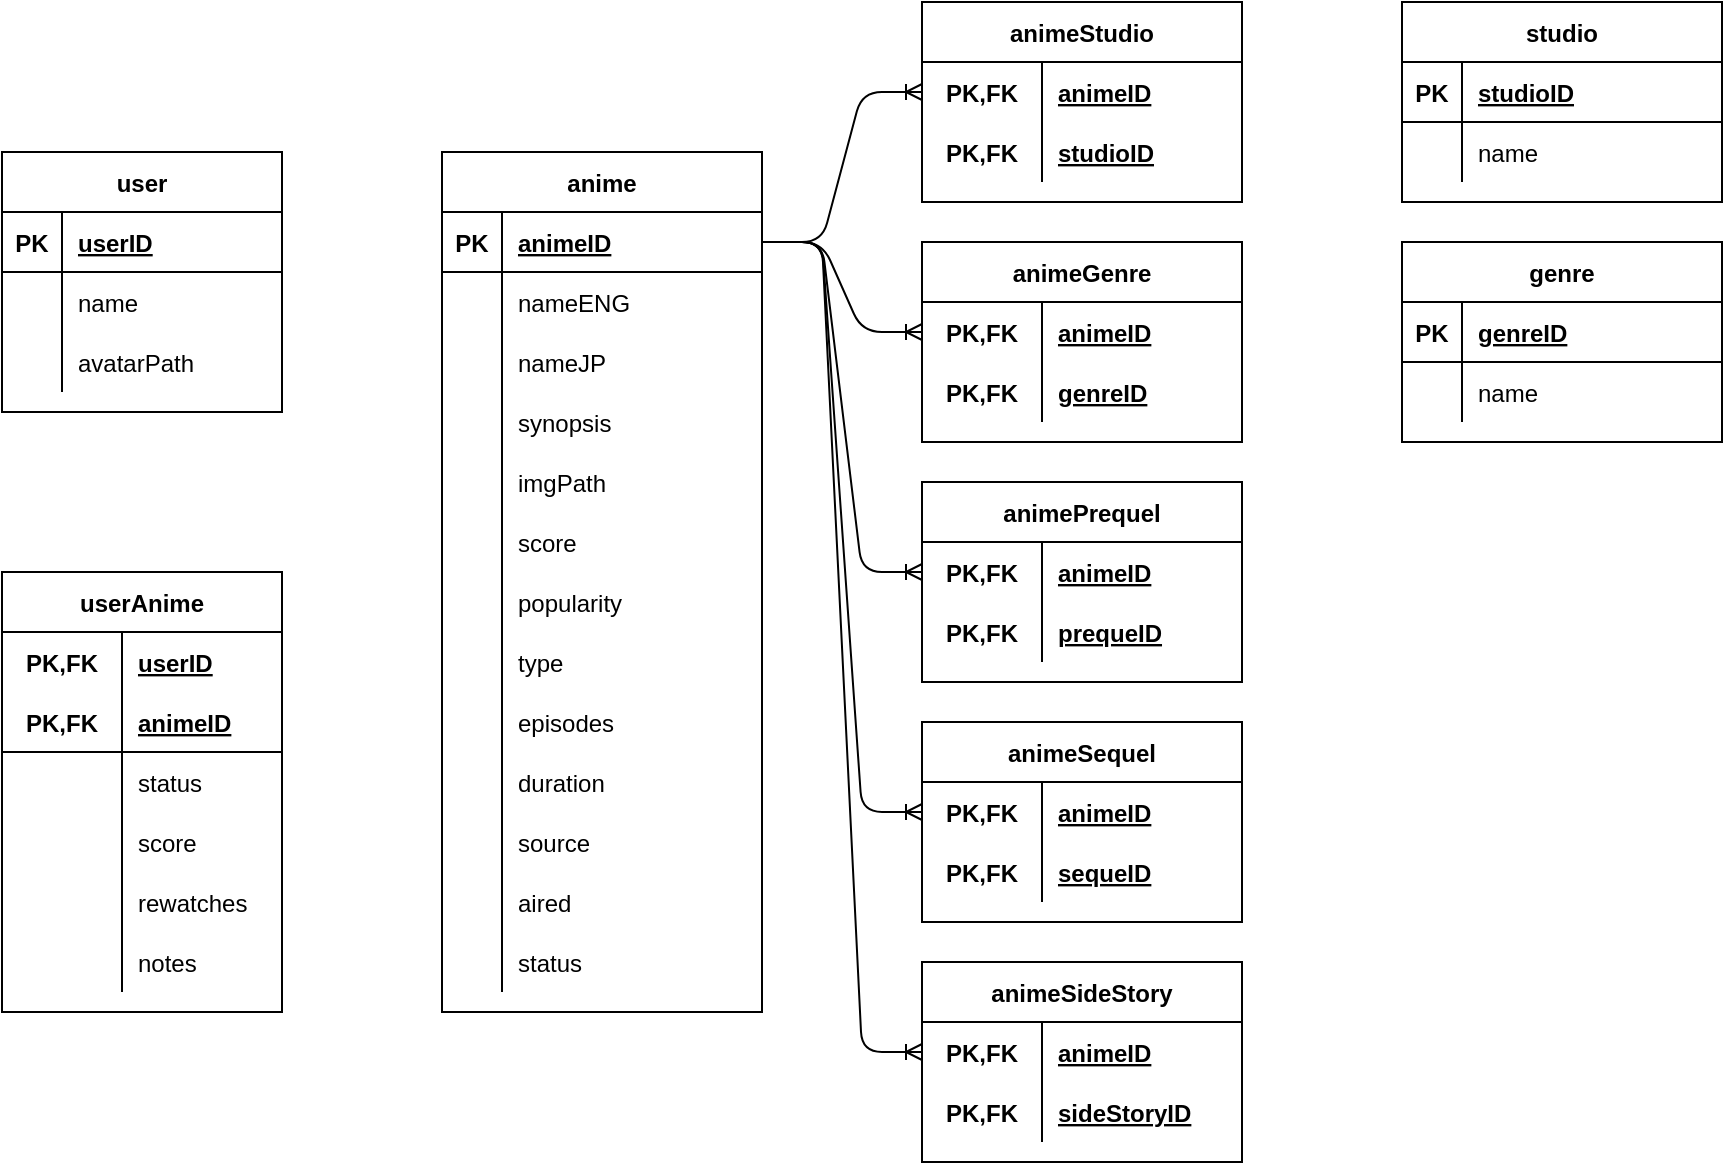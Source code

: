 <mxfile version="13.7.9" type="device"><diagram id="P4kGu4-46C-GnlMZWn4B" name="Page-1"><mxGraphModel dx="1940" dy="720" grid="1" gridSize="10" guides="1" tooltips="1" connect="1" arrows="1" fold="1" page="1" pageScale="1" pageWidth="827" pageHeight="1169" math="0" shadow="0"><root><mxCell id="0"/><mxCell id="1" parent="0"/><mxCell id="wpVcJIm8GYOf3B82v7sR-41" value="studio" style="shape=table;startSize=30;container=1;collapsible=1;childLayout=tableLayout;fixedRows=1;rowLines=0;fontStyle=1;align=center;resizeLast=1;" vertex="1" parent="1"><mxGeometry x="520" y="40" width="160" height="100" as="geometry"/></mxCell><mxCell id="wpVcJIm8GYOf3B82v7sR-42" value="" style="shape=partialRectangle;collapsible=0;dropTarget=0;pointerEvents=0;fillColor=none;top=0;left=0;bottom=1;right=0;points=[[0,0.5],[1,0.5]];portConstraint=eastwest;" vertex="1" parent="wpVcJIm8GYOf3B82v7sR-41"><mxGeometry y="30" width="160" height="30" as="geometry"/></mxCell><mxCell id="wpVcJIm8GYOf3B82v7sR-43" value="PK" style="shape=partialRectangle;connectable=0;fillColor=none;top=0;left=0;bottom=0;right=0;fontStyle=1;overflow=hidden;" vertex="1" parent="wpVcJIm8GYOf3B82v7sR-42"><mxGeometry width="30" height="30" as="geometry"/></mxCell><mxCell id="wpVcJIm8GYOf3B82v7sR-44" value="studioID" style="shape=partialRectangle;connectable=0;fillColor=none;top=0;left=0;bottom=0;right=0;align=left;spacingLeft=6;fontStyle=5;overflow=hidden;" vertex="1" parent="wpVcJIm8GYOf3B82v7sR-42"><mxGeometry x="30" width="130" height="30" as="geometry"/></mxCell><mxCell id="wpVcJIm8GYOf3B82v7sR-45" value="" style="shape=partialRectangle;collapsible=0;dropTarget=0;pointerEvents=0;fillColor=none;top=0;left=0;bottom=0;right=0;points=[[0,0.5],[1,0.5]];portConstraint=eastwest;" vertex="1" parent="wpVcJIm8GYOf3B82v7sR-41"><mxGeometry y="60" width="160" height="30" as="geometry"/></mxCell><mxCell id="wpVcJIm8GYOf3B82v7sR-46" value="" style="shape=partialRectangle;connectable=0;fillColor=none;top=0;left=0;bottom=0;right=0;editable=1;overflow=hidden;" vertex="1" parent="wpVcJIm8GYOf3B82v7sR-45"><mxGeometry width="30" height="30" as="geometry"/></mxCell><mxCell id="wpVcJIm8GYOf3B82v7sR-47" value="name" style="shape=partialRectangle;connectable=0;fillColor=none;top=0;left=0;bottom=0;right=0;align=left;spacingLeft=6;overflow=hidden;" vertex="1" parent="wpVcJIm8GYOf3B82v7sR-45"><mxGeometry x="30" width="130" height="30" as="geometry"/></mxCell><mxCell id="wpVcJIm8GYOf3B82v7sR-61" value="animeStudio" style="shape=table;startSize=30;container=1;collapsible=1;childLayout=tableLayout;fixedRows=1;rowLines=0;fontStyle=1;align=center;resizeLast=1;" vertex="1" parent="1"><mxGeometry x="280" y="40" width="160" height="100" as="geometry"/></mxCell><mxCell id="wpVcJIm8GYOf3B82v7sR-62" value="" style="shape=partialRectangle;collapsible=0;dropTarget=0;pointerEvents=0;fillColor=none;top=0;left=0;bottom=0;right=0;points=[[0,0.5],[1,0.5]];portConstraint=eastwest;" vertex="1" parent="wpVcJIm8GYOf3B82v7sR-61"><mxGeometry y="30" width="160" height="30" as="geometry"/></mxCell><mxCell id="wpVcJIm8GYOf3B82v7sR-63" value="PK,FK" style="shape=partialRectangle;connectable=0;fillColor=none;top=0;left=0;bottom=0;right=0;fontStyle=1;overflow=hidden;" vertex="1" parent="wpVcJIm8GYOf3B82v7sR-62"><mxGeometry width="60" height="30" as="geometry"/></mxCell><mxCell id="wpVcJIm8GYOf3B82v7sR-64" value="animeID" style="shape=partialRectangle;connectable=0;fillColor=none;top=0;left=0;bottom=0;right=0;align=left;spacingLeft=6;fontStyle=5;overflow=hidden;" vertex="1" parent="wpVcJIm8GYOf3B82v7sR-62"><mxGeometry x="60" width="100" height="30" as="geometry"/></mxCell><mxCell id="wpVcJIm8GYOf3B82v7sR-65" value="" style="shape=partialRectangle;collapsible=0;dropTarget=0;pointerEvents=0;fillColor=none;top=0;left=0;bottom=1;right=0;points=[[0,0.5],[1,0.5]];portConstraint=eastwest;strokeColor=none;" vertex="1" parent="wpVcJIm8GYOf3B82v7sR-61"><mxGeometry y="60" width="160" height="30" as="geometry"/></mxCell><mxCell id="wpVcJIm8GYOf3B82v7sR-66" value="PK,FK" style="shape=partialRectangle;connectable=0;fillColor=none;top=0;left=0;bottom=0;right=0;fontStyle=1;overflow=hidden;" vertex="1" parent="wpVcJIm8GYOf3B82v7sR-65"><mxGeometry width="60" height="30" as="geometry"/></mxCell><mxCell id="wpVcJIm8GYOf3B82v7sR-67" value="studioID" style="shape=partialRectangle;connectable=0;fillColor=none;top=0;left=0;bottom=0;right=0;align=left;spacingLeft=6;fontStyle=5;overflow=hidden;" vertex="1" parent="wpVcJIm8GYOf3B82v7sR-65"><mxGeometry x="60" width="100" height="30" as="geometry"/></mxCell><mxCell id="wpVcJIm8GYOf3B82v7sR-54" value="genre" style="shape=table;startSize=30;container=1;collapsible=1;childLayout=tableLayout;fixedRows=1;rowLines=0;fontStyle=1;align=center;resizeLast=1;" vertex="1" parent="1"><mxGeometry x="520" y="160" width="160" height="100" as="geometry"/></mxCell><mxCell id="wpVcJIm8GYOf3B82v7sR-55" value="" style="shape=partialRectangle;collapsible=0;dropTarget=0;pointerEvents=0;fillColor=none;top=0;left=0;bottom=1;right=0;points=[[0,0.5],[1,0.5]];portConstraint=eastwest;" vertex="1" parent="wpVcJIm8GYOf3B82v7sR-54"><mxGeometry y="30" width="160" height="30" as="geometry"/></mxCell><mxCell id="wpVcJIm8GYOf3B82v7sR-56" value="PK" style="shape=partialRectangle;connectable=0;fillColor=none;top=0;left=0;bottom=0;right=0;fontStyle=1;overflow=hidden;" vertex="1" parent="wpVcJIm8GYOf3B82v7sR-55"><mxGeometry width="30" height="30" as="geometry"/></mxCell><mxCell id="wpVcJIm8GYOf3B82v7sR-57" value="genreID" style="shape=partialRectangle;connectable=0;fillColor=none;top=0;left=0;bottom=0;right=0;align=left;spacingLeft=6;fontStyle=5;overflow=hidden;" vertex="1" parent="wpVcJIm8GYOf3B82v7sR-55"><mxGeometry x="30" width="130" height="30" as="geometry"/></mxCell><mxCell id="wpVcJIm8GYOf3B82v7sR-58" value="" style="shape=partialRectangle;collapsible=0;dropTarget=0;pointerEvents=0;fillColor=none;top=0;left=0;bottom=0;right=0;points=[[0,0.5],[1,0.5]];portConstraint=eastwest;" vertex="1" parent="wpVcJIm8GYOf3B82v7sR-54"><mxGeometry y="60" width="160" height="30" as="geometry"/></mxCell><mxCell id="wpVcJIm8GYOf3B82v7sR-59" value="" style="shape=partialRectangle;connectable=0;fillColor=none;top=0;left=0;bottom=0;right=0;editable=1;overflow=hidden;" vertex="1" parent="wpVcJIm8GYOf3B82v7sR-58"><mxGeometry width="30" height="30" as="geometry"/></mxCell><mxCell id="wpVcJIm8GYOf3B82v7sR-60" value="name" style="shape=partialRectangle;connectable=0;fillColor=none;top=0;left=0;bottom=0;right=0;align=left;spacingLeft=6;overflow=hidden;" vertex="1" parent="wpVcJIm8GYOf3B82v7sR-58"><mxGeometry x="30" width="130" height="30" as="geometry"/></mxCell><mxCell id="wpVcJIm8GYOf3B82v7sR-74" value="animeGenre" style="shape=table;startSize=30;container=1;collapsible=1;childLayout=tableLayout;fixedRows=1;rowLines=0;fontStyle=1;align=center;resizeLast=1;swimlaneFillColor=none;fillColor=none;" vertex="1" parent="1"><mxGeometry x="280" y="160" width="160" height="100" as="geometry"/></mxCell><mxCell id="wpVcJIm8GYOf3B82v7sR-75" value="" style="shape=partialRectangle;collapsible=0;dropTarget=0;pointerEvents=0;fillColor=none;top=0;left=0;bottom=0;right=0;points=[[0,0.5],[1,0.5]];portConstraint=eastwest;" vertex="1" parent="wpVcJIm8GYOf3B82v7sR-74"><mxGeometry y="30" width="160" height="30" as="geometry"/></mxCell><mxCell id="wpVcJIm8GYOf3B82v7sR-76" value="PK,FK" style="shape=partialRectangle;connectable=0;fillColor=none;top=0;left=0;bottom=0;right=0;fontStyle=1;overflow=hidden;" vertex="1" parent="wpVcJIm8GYOf3B82v7sR-75"><mxGeometry width="60" height="30" as="geometry"/></mxCell><mxCell id="wpVcJIm8GYOf3B82v7sR-77" value="animeID" style="shape=partialRectangle;connectable=0;fillColor=none;top=0;left=0;bottom=0;right=0;align=left;spacingLeft=6;fontStyle=5;overflow=hidden;" vertex="1" parent="wpVcJIm8GYOf3B82v7sR-75"><mxGeometry x="60" width="100" height="30" as="geometry"/></mxCell><mxCell id="wpVcJIm8GYOf3B82v7sR-78" value="" style="shape=partialRectangle;collapsible=0;dropTarget=0;pointerEvents=0;fillColor=none;top=0;left=0;bottom=1;right=0;points=[[0,0.5],[1,0.5]];portConstraint=eastwest;strokeColor=none;" vertex="1" parent="wpVcJIm8GYOf3B82v7sR-74"><mxGeometry y="60" width="160" height="30" as="geometry"/></mxCell><mxCell id="wpVcJIm8GYOf3B82v7sR-79" value="PK,FK" style="shape=partialRectangle;connectable=0;fillColor=none;top=0;left=0;bottom=0;right=0;fontStyle=1;overflow=hidden;" vertex="1" parent="wpVcJIm8GYOf3B82v7sR-78"><mxGeometry width="60" height="30" as="geometry"/></mxCell><mxCell id="wpVcJIm8GYOf3B82v7sR-80" value="genreID" style="shape=partialRectangle;connectable=0;top=0;left=0;bottom=0;right=0;align=left;spacingLeft=6;fontStyle=5;overflow=hidden;strokeWidth=1;fillColor=none;" vertex="1" parent="wpVcJIm8GYOf3B82v7sR-78"><mxGeometry x="60" width="100" height="30" as="geometry"/></mxCell><mxCell id="wpVcJIm8GYOf3B82v7sR-81" value="animePrequel" style="shape=table;startSize=30;container=1;collapsible=1;childLayout=tableLayout;fixedRows=1;rowLines=0;fontStyle=1;align=center;resizeLast=1;swimlaneFillColor=none;fillColor=none;" vertex="1" parent="1"><mxGeometry x="280" y="280" width="160" height="100" as="geometry"/></mxCell><mxCell id="wpVcJIm8GYOf3B82v7sR-82" value="" style="shape=partialRectangle;collapsible=0;dropTarget=0;pointerEvents=0;fillColor=none;top=0;left=0;bottom=0;right=0;points=[[0,0.5],[1,0.5]];portConstraint=eastwest;" vertex="1" parent="wpVcJIm8GYOf3B82v7sR-81"><mxGeometry y="30" width="160" height="30" as="geometry"/></mxCell><mxCell id="wpVcJIm8GYOf3B82v7sR-83" value="PK,FK" style="shape=partialRectangle;connectable=0;fillColor=none;top=0;left=0;bottom=0;right=0;fontStyle=1;overflow=hidden;" vertex="1" parent="wpVcJIm8GYOf3B82v7sR-82"><mxGeometry width="60" height="30" as="geometry"/></mxCell><mxCell id="wpVcJIm8GYOf3B82v7sR-84" value="animeID" style="shape=partialRectangle;connectable=0;fillColor=none;top=0;left=0;bottom=0;right=0;align=left;spacingLeft=6;fontStyle=5;overflow=hidden;" vertex="1" parent="wpVcJIm8GYOf3B82v7sR-82"><mxGeometry x="60" width="100" height="30" as="geometry"/></mxCell><mxCell id="wpVcJIm8GYOf3B82v7sR-85" value="" style="shape=partialRectangle;collapsible=0;dropTarget=0;pointerEvents=0;fillColor=none;top=0;left=0;bottom=1;right=0;points=[[0,0.5],[1,0.5]];portConstraint=eastwest;strokeColor=none;" vertex="1" parent="wpVcJIm8GYOf3B82v7sR-81"><mxGeometry y="60" width="160" height="30" as="geometry"/></mxCell><mxCell id="wpVcJIm8GYOf3B82v7sR-86" value="PK,FK" style="shape=partialRectangle;connectable=0;fillColor=none;top=0;left=0;bottom=0;right=0;fontStyle=1;overflow=hidden;" vertex="1" parent="wpVcJIm8GYOf3B82v7sR-85"><mxGeometry width="60" height="30" as="geometry"/></mxCell><mxCell id="wpVcJIm8GYOf3B82v7sR-87" value="prequeID" style="shape=partialRectangle;connectable=0;top=0;left=0;bottom=0;right=0;align=left;spacingLeft=6;fontStyle=5;overflow=hidden;strokeWidth=1;fillColor=none;" vertex="1" parent="wpVcJIm8GYOf3B82v7sR-85"><mxGeometry x="60" width="100" height="30" as="geometry"/></mxCell><mxCell id="wpVcJIm8GYOf3B82v7sR-88" value="animeSequel" style="shape=table;startSize=30;container=1;collapsible=1;childLayout=tableLayout;fixedRows=1;rowLines=0;fontStyle=1;align=center;resizeLast=1;swimlaneFillColor=none;fillColor=none;" vertex="1" parent="1"><mxGeometry x="280" y="400" width="160" height="100" as="geometry"/></mxCell><mxCell id="wpVcJIm8GYOf3B82v7sR-89" value="" style="shape=partialRectangle;collapsible=0;dropTarget=0;pointerEvents=0;fillColor=none;top=0;left=0;bottom=0;right=0;points=[[0,0.5],[1,0.5]];portConstraint=eastwest;" vertex="1" parent="wpVcJIm8GYOf3B82v7sR-88"><mxGeometry y="30" width="160" height="30" as="geometry"/></mxCell><mxCell id="wpVcJIm8GYOf3B82v7sR-90" value="PK,FK" style="shape=partialRectangle;connectable=0;fillColor=none;top=0;left=0;bottom=0;right=0;fontStyle=1;overflow=hidden;" vertex="1" parent="wpVcJIm8GYOf3B82v7sR-89"><mxGeometry width="60" height="30" as="geometry"/></mxCell><mxCell id="wpVcJIm8GYOf3B82v7sR-91" value="animeID" style="shape=partialRectangle;connectable=0;fillColor=none;top=0;left=0;bottom=0;right=0;align=left;spacingLeft=6;fontStyle=5;overflow=hidden;" vertex="1" parent="wpVcJIm8GYOf3B82v7sR-89"><mxGeometry x="60" width="100" height="30" as="geometry"/></mxCell><mxCell id="wpVcJIm8GYOf3B82v7sR-92" value="" style="shape=partialRectangle;collapsible=0;dropTarget=0;pointerEvents=0;fillColor=none;top=0;left=0;bottom=1;right=0;points=[[0,0.5],[1,0.5]];portConstraint=eastwest;strokeColor=none;" vertex="1" parent="wpVcJIm8GYOf3B82v7sR-88"><mxGeometry y="60" width="160" height="30" as="geometry"/></mxCell><mxCell id="wpVcJIm8GYOf3B82v7sR-93" value="PK,FK" style="shape=partialRectangle;connectable=0;fillColor=none;top=0;left=0;bottom=0;right=0;fontStyle=1;overflow=hidden;" vertex="1" parent="wpVcJIm8GYOf3B82v7sR-92"><mxGeometry width="60" height="30" as="geometry"/></mxCell><mxCell id="wpVcJIm8GYOf3B82v7sR-94" value="sequeID" style="shape=partialRectangle;connectable=0;top=0;left=0;bottom=0;right=0;align=left;spacingLeft=6;fontStyle=5;overflow=hidden;strokeWidth=1;fillColor=none;" vertex="1" parent="wpVcJIm8GYOf3B82v7sR-92"><mxGeometry x="60" width="100" height="30" as="geometry"/></mxCell><mxCell id="wpVcJIm8GYOf3B82v7sR-95" value="animeSideStory" style="shape=table;startSize=30;container=1;collapsible=1;childLayout=tableLayout;fixedRows=1;rowLines=0;fontStyle=1;align=center;resizeLast=1;swimlaneFillColor=none;fillColor=none;" vertex="1" parent="1"><mxGeometry x="280" y="520" width="160" height="100" as="geometry"/></mxCell><mxCell id="wpVcJIm8GYOf3B82v7sR-96" value="" style="shape=partialRectangle;collapsible=0;dropTarget=0;pointerEvents=0;fillColor=none;top=0;left=0;bottom=0;right=0;points=[[0,0.5],[1,0.5]];portConstraint=eastwest;" vertex="1" parent="wpVcJIm8GYOf3B82v7sR-95"><mxGeometry y="30" width="160" height="30" as="geometry"/></mxCell><mxCell id="wpVcJIm8GYOf3B82v7sR-97" value="PK,FK" style="shape=partialRectangle;connectable=0;fillColor=none;top=0;left=0;bottom=0;right=0;fontStyle=1;overflow=hidden;" vertex="1" parent="wpVcJIm8GYOf3B82v7sR-96"><mxGeometry width="60" height="30" as="geometry"/></mxCell><mxCell id="wpVcJIm8GYOf3B82v7sR-98" value="animeID" style="shape=partialRectangle;connectable=0;fillColor=none;top=0;left=0;bottom=0;right=0;align=left;spacingLeft=6;fontStyle=5;overflow=hidden;" vertex="1" parent="wpVcJIm8GYOf3B82v7sR-96"><mxGeometry x="60" width="100" height="30" as="geometry"/></mxCell><mxCell id="wpVcJIm8GYOf3B82v7sR-99" value="" style="shape=partialRectangle;collapsible=0;dropTarget=0;pointerEvents=0;fillColor=none;top=0;left=0;bottom=1;right=0;points=[[0,0.5],[1,0.5]];portConstraint=eastwest;strokeColor=none;" vertex="1" parent="wpVcJIm8GYOf3B82v7sR-95"><mxGeometry y="60" width="160" height="30" as="geometry"/></mxCell><mxCell id="wpVcJIm8GYOf3B82v7sR-100" value="PK,FK" style="shape=partialRectangle;connectable=0;fillColor=none;top=0;left=0;bottom=0;right=0;fontStyle=1;overflow=hidden;" vertex="1" parent="wpVcJIm8GYOf3B82v7sR-99"><mxGeometry width="60" height="30" as="geometry"/></mxCell><mxCell id="wpVcJIm8GYOf3B82v7sR-101" value="sideStoryID" style="shape=partialRectangle;connectable=0;top=0;left=0;bottom=0;right=0;align=left;spacingLeft=6;fontStyle=5;overflow=hidden;strokeWidth=1;fillColor=none;" vertex="1" parent="wpVcJIm8GYOf3B82v7sR-99"><mxGeometry x="60" width="100" height="30" as="geometry"/></mxCell><mxCell id="wpVcJIm8GYOf3B82v7sR-1" value="anime" style="shape=table;startSize=30;container=1;collapsible=1;childLayout=tableLayout;fixedRows=1;rowLines=0;fontStyle=1;align=center;resizeLast=1;" vertex="1" parent="1"><mxGeometry x="40" y="115" width="160" height="430" as="geometry"/></mxCell><mxCell id="wpVcJIm8GYOf3B82v7sR-2" value="" style="shape=partialRectangle;collapsible=0;dropTarget=0;pointerEvents=0;fillColor=none;top=0;left=0;bottom=1;right=0;points=[[0,0.5],[1,0.5]];portConstraint=eastwest;" vertex="1" parent="wpVcJIm8GYOf3B82v7sR-1"><mxGeometry y="30" width="160" height="30" as="geometry"/></mxCell><mxCell id="wpVcJIm8GYOf3B82v7sR-3" value="PK" style="shape=partialRectangle;connectable=0;fillColor=none;top=0;left=0;bottom=0;right=0;fontStyle=1;overflow=hidden;" vertex="1" parent="wpVcJIm8GYOf3B82v7sR-2"><mxGeometry width="30" height="30" as="geometry"/></mxCell><mxCell id="wpVcJIm8GYOf3B82v7sR-4" value="animeID" style="shape=partialRectangle;connectable=0;fillColor=none;top=0;left=0;bottom=0;right=0;align=left;spacingLeft=6;fontStyle=5;overflow=hidden;" vertex="1" parent="wpVcJIm8GYOf3B82v7sR-2"><mxGeometry x="30" width="130" height="30" as="geometry"/></mxCell><mxCell id="wpVcJIm8GYOf3B82v7sR-5" value="" style="shape=partialRectangle;collapsible=0;dropTarget=0;pointerEvents=0;fillColor=none;top=0;left=0;bottom=0;right=0;points=[[0,0.5],[1,0.5]];portConstraint=eastwest;" vertex="1" parent="wpVcJIm8GYOf3B82v7sR-1"><mxGeometry y="60" width="160" height="30" as="geometry"/></mxCell><mxCell id="wpVcJIm8GYOf3B82v7sR-6" value="" style="shape=partialRectangle;connectable=0;fillColor=none;top=0;left=0;bottom=0;right=0;editable=1;overflow=hidden;" vertex="1" parent="wpVcJIm8GYOf3B82v7sR-5"><mxGeometry width="30" height="30" as="geometry"/></mxCell><mxCell id="wpVcJIm8GYOf3B82v7sR-7" value="nameENG" style="shape=partialRectangle;connectable=0;fillColor=none;top=0;left=0;bottom=0;right=0;align=left;spacingLeft=6;overflow=hidden;" vertex="1" parent="wpVcJIm8GYOf3B82v7sR-5"><mxGeometry x="30" width="130" height="30" as="geometry"/></mxCell><mxCell id="wpVcJIm8GYOf3B82v7sR-8" value="" style="shape=partialRectangle;collapsible=0;dropTarget=0;pointerEvents=0;fillColor=none;top=0;left=0;bottom=0;right=0;points=[[0,0.5],[1,0.5]];portConstraint=eastwest;" vertex="1" parent="wpVcJIm8GYOf3B82v7sR-1"><mxGeometry y="90" width="160" height="30" as="geometry"/></mxCell><mxCell id="wpVcJIm8GYOf3B82v7sR-9" value="" style="shape=partialRectangle;connectable=0;fillColor=none;top=0;left=0;bottom=0;right=0;editable=1;overflow=hidden;" vertex="1" parent="wpVcJIm8GYOf3B82v7sR-8"><mxGeometry width="30" height="30" as="geometry"/></mxCell><mxCell id="wpVcJIm8GYOf3B82v7sR-10" value="nameJP" style="shape=partialRectangle;connectable=0;fillColor=none;top=0;left=0;bottom=0;right=0;align=left;spacingLeft=6;overflow=hidden;" vertex="1" parent="wpVcJIm8GYOf3B82v7sR-8"><mxGeometry x="30" width="130" height="30" as="geometry"/></mxCell><mxCell id="wpVcJIm8GYOf3B82v7sR-11" value="" style="shape=partialRectangle;collapsible=0;dropTarget=0;pointerEvents=0;fillColor=none;top=0;left=0;bottom=0;right=0;points=[[0,0.5],[1,0.5]];portConstraint=eastwest;" vertex="1" parent="wpVcJIm8GYOf3B82v7sR-1"><mxGeometry y="120" width="160" height="30" as="geometry"/></mxCell><mxCell id="wpVcJIm8GYOf3B82v7sR-12" value="" style="shape=partialRectangle;connectable=0;fillColor=none;top=0;left=0;bottom=0;right=0;editable=1;overflow=hidden;" vertex="1" parent="wpVcJIm8GYOf3B82v7sR-11"><mxGeometry width="30" height="30" as="geometry"/></mxCell><mxCell id="wpVcJIm8GYOf3B82v7sR-13" value="synopsis" style="shape=partialRectangle;connectable=0;fillColor=none;top=0;left=0;bottom=0;right=0;align=left;spacingLeft=6;overflow=hidden;" vertex="1" parent="wpVcJIm8GYOf3B82v7sR-11"><mxGeometry x="30" width="130" height="30" as="geometry"/></mxCell><mxCell id="wpVcJIm8GYOf3B82v7sR-14" style="shape=partialRectangle;collapsible=0;dropTarget=0;pointerEvents=0;fillColor=none;top=0;left=0;bottom=0;right=0;points=[[0,0.5],[1,0.5]];portConstraint=eastwest;" vertex="1" parent="wpVcJIm8GYOf3B82v7sR-1"><mxGeometry y="150" width="160" height="30" as="geometry"/></mxCell><mxCell id="wpVcJIm8GYOf3B82v7sR-15" style="shape=partialRectangle;connectable=0;fillColor=none;top=0;left=0;bottom=0;right=0;editable=1;overflow=hidden;" vertex="1" parent="wpVcJIm8GYOf3B82v7sR-14"><mxGeometry width="30" height="30" as="geometry"/></mxCell><mxCell id="wpVcJIm8GYOf3B82v7sR-16" value="imgPath" style="shape=partialRectangle;connectable=0;fillColor=none;top=0;left=0;bottom=0;right=0;align=left;spacingLeft=6;overflow=hidden;" vertex="1" parent="wpVcJIm8GYOf3B82v7sR-14"><mxGeometry x="30" width="130" height="30" as="geometry"/></mxCell><mxCell id="wpVcJIm8GYOf3B82v7sR-17" style="shape=partialRectangle;collapsible=0;dropTarget=0;pointerEvents=0;fillColor=none;top=0;left=0;bottom=0;right=0;points=[[0,0.5],[1,0.5]];portConstraint=eastwest;" vertex="1" parent="wpVcJIm8GYOf3B82v7sR-1"><mxGeometry y="180" width="160" height="30" as="geometry"/></mxCell><mxCell id="wpVcJIm8GYOf3B82v7sR-18" style="shape=partialRectangle;connectable=0;fillColor=none;top=0;left=0;bottom=0;right=0;editable=1;overflow=hidden;" vertex="1" parent="wpVcJIm8GYOf3B82v7sR-17"><mxGeometry width="30" height="30" as="geometry"/></mxCell><mxCell id="wpVcJIm8GYOf3B82v7sR-19" value="score" style="shape=partialRectangle;connectable=0;fillColor=none;top=0;left=0;bottom=0;right=0;align=left;spacingLeft=6;overflow=hidden;" vertex="1" parent="wpVcJIm8GYOf3B82v7sR-17"><mxGeometry x="30" width="130" height="30" as="geometry"/></mxCell><mxCell id="wpVcJIm8GYOf3B82v7sR-20" style="shape=partialRectangle;collapsible=0;dropTarget=0;pointerEvents=0;fillColor=none;top=0;left=0;bottom=0;right=0;points=[[0,0.5],[1,0.5]];portConstraint=eastwest;" vertex="1" parent="wpVcJIm8GYOf3B82v7sR-1"><mxGeometry y="210" width="160" height="30" as="geometry"/></mxCell><mxCell id="wpVcJIm8GYOf3B82v7sR-21" style="shape=partialRectangle;connectable=0;fillColor=none;top=0;left=0;bottom=0;right=0;editable=1;overflow=hidden;" vertex="1" parent="wpVcJIm8GYOf3B82v7sR-20"><mxGeometry width="30" height="30" as="geometry"/></mxCell><mxCell id="wpVcJIm8GYOf3B82v7sR-22" value="popularity" style="shape=partialRectangle;connectable=0;fillColor=none;top=0;left=0;bottom=0;right=0;align=left;spacingLeft=6;overflow=hidden;" vertex="1" parent="wpVcJIm8GYOf3B82v7sR-20"><mxGeometry x="30" width="130" height="30" as="geometry"/></mxCell><mxCell id="wpVcJIm8GYOf3B82v7sR-35" style="shape=partialRectangle;collapsible=0;dropTarget=0;pointerEvents=0;fillColor=none;top=0;left=0;bottom=0;right=0;points=[[0,0.5],[1,0.5]];portConstraint=eastwest;" vertex="1" parent="wpVcJIm8GYOf3B82v7sR-1"><mxGeometry y="240" width="160" height="30" as="geometry"/></mxCell><mxCell id="wpVcJIm8GYOf3B82v7sR-36" style="shape=partialRectangle;connectable=0;fillColor=none;top=0;left=0;bottom=0;right=0;editable=1;overflow=hidden;" vertex="1" parent="wpVcJIm8GYOf3B82v7sR-35"><mxGeometry width="30" height="30" as="geometry"/></mxCell><mxCell id="wpVcJIm8GYOf3B82v7sR-37" value="type" style="shape=partialRectangle;connectable=0;fillColor=none;top=0;left=0;bottom=0;right=0;align=left;spacingLeft=6;overflow=hidden;" vertex="1" parent="wpVcJIm8GYOf3B82v7sR-35"><mxGeometry x="30" width="130" height="30" as="geometry"/></mxCell><mxCell id="wpVcJIm8GYOf3B82v7sR-23" style="shape=partialRectangle;collapsible=0;dropTarget=0;pointerEvents=0;fillColor=none;top=0;left=0;bottom=0;right=0;points=[[0,0.5],[1,0.5]];portConstraint=eastwest;" vertex="1" parent="wpVcJIm8GYOf3B82v7sR-1"><mxGeometry y="270" width="160" height="30" as="geometry"/></mxCell><mxCell id="wpVcJIm8GYOf3B82v7sR-24" style="shape=partialRectangle;connectable=0;fillColor=none;top=0;left=0;bottom=0;right=0;editable=1;overflow=hidden;" vertex="1" parent="wpVcJIm8GYOf3B82v7sR-23"><mxGeometry width="30" height="30" as="geometry"/></mxCell><mxCell id="wpVcJIm8GYOf3B82v7sR-25" value="episodes" style="shape=partialRectangle;connectable=0;fillColor=none;top=0;left=0;bottom=0;right=0;align=left;spacingLeft=6;overflow=hidden;" vertex="1" parent="wpVcJIm8GYOf3B82v7sR-23"><mxGeometry x="30" width="130" height="30" as="geometry"/></mxCell><mxCell id="wpVcJIm8GYOf3B82v7sR-26" style="shape=partialRectangle;collapsible=0;dropTarget=0;pointerEvents=0;fillColor=none;top=0;left=0;bottom=0;right=0;points=[[0,0.5],[1,0.5]];portConstraint=eastwest;" vertex="1" parent="wpVcJIm8GYOf3B82v7sR-1"><mxGeometry y="300" width="160" height="30" as="geometry"/></mxCell><mxCell id="wpVcJIm8GYOf3B82v7sR-27" style="shape=partialRectangle;connectable=0;fillColor=none;top=0;left=0;bottom=0;right=0;editable=1;overflow=hidden;" vertex="1" parent="wpVcJIm8GYOf3B82v7sR-26"><mxGeometry width="30" height="30" as="geometry"/></mxCell><mxCell id="wpVcJIm8GYOf3B82v7sR-28" value="duration" style="shape=partialRectangle;connectable=0;fillColor=none;top=0;left=0;bottom=0;right=0;align=left;spacingLeft=6;overflow=hidden;" vertex="1" parent="wpVcJIm8GYOf3B82v7sR-26"><mxGeometry x="30" width="130" height="30" as="geometry"/></mxCell><mxCell id="wpVcJIm8GYOf3B82v7sR-29" style="shape=partialRectangle;collapsible=0;dropTarget=0;pointerEvents=0;fillColor=none;top=0;left=0;bottom=0;right=0;points=[[0,0.5],[1,0.5]];portConstraint=eastwest;" vertex="1" parent="wpVcJIm8GYOf3B82v7sR-1"><mxGeometry y="330" width="160" height="30" as="geometry"/></mxCell><mxCell id="wpVcJIm8GYOf3B82v7sR-30" style="shape=partialRectangle;connectable=0;fillColor=none;top=0;left=0;bottom=0;right=0;editable=1;overflow=hidden;" vertex="1" parent="wpVcJIm8GYOf3B82v7sR-29"><mxGeometry width="30" height="30" as="geometry"/></mxCell><mxCell id="wpVcJIm8GYOf3B82v7sR-31" value="source" style="shape=partialRectangle;connectable=0;fillColor=none;top=0;left=0;bottom=0;right=0;align=left;spacingLeft=6;overflow=hidden;" vertex="1" parent="wpVcJIm8GYOf3B82v7sR-29"><mxGeometry x="30" width="130" height="30" as="geometry"/></mxCell><mxCell id="wpVcJIm8GYOf3B82v7sR-32" style="shape=partialRectangle;collapsible=0;dropTarget=0;pointerEvents=0;fillColor=none;top=0;left=0;bottom=0;right=0;points=[[0,0.5],[1,0.5]];portConstraint=eastwest;" vertex="1" parent="wpVcJIm8GYOf3B82v7sR-1"><mxGeometry y="360" width="160" height="30" as="geometry"/></mxCell><mxCell id="wpVcJIm8GYOf3B82v7sR-33" style="shape=partialRectangle;connectable=0;fillColor=none;top=0;left=0;bottom=0;right=0;editable=1;overflow=hidden;" vertex="1" parent="wpVcJIm8GYOf3B82v7sR-32"><mxGeometry width="30" height="30" as="geometry"/></mxCell><mxCell id="wpVcJIm8GYOf3B82v7sR-34" value="aired" style="shape=partialRectangle;connectable=0;fillColor=none;top=0;left=0;bottom=0;right=0;align=left;spacingLeft=6;overflow=hidden;" vertex="1" parent="wpVcJIm8GYOf3B82v7sR-32"><mxGeometry x="30" width="130" height="30" as="geometry"/></mxCell><mxCell id="wpVcJIm8GYOf3B82v7sR-38" style="shape=partialRectangle;collapsible=0;dropTarget=0;pointerEvents=0;fillColor=none;top=0;left=0;bottom=0;right=0;points=[[0,0.5],[1,0.5]];portConstraint=eastwest;" vertex="1" parent="wpVcJIm8GYOf3B82v7sR-1"><mxGeometry y="390" width="160" height="30" as="geometry"/></mxCell><mxCell id="wpVcJIm8GYOf3B82v7sR-39" style="shape=partialRectangle;connectable=0;fillColor=none;top=0;left=0;bottom=0;right=0;editable=1;overflow=hidden;" vertex="1" parent="wpVcJIm8GYOf3B82v7sR-38"><mxGeometry width="30" height="30" as="geometry"/></mxCell><mxCell id="wpVcJIm8GYOf3B82v7sR-40" value="status" style="shape=partialRectangle;connectable=0;fillColor=none;top=0;left=0;bottom=0;right=0;align=left;spacingLeft=6;overflow=hidden;" vertex="1" parent="wpVcJIm8GYOf3B82v7sR-38"><mxGeometry x="30" width="130" height="30" as="geometry"/></mxCell><mxCell id="wpVcJIm8GYOf3B82v7sR-102" value="user" style="shape=table;startSize=30;container=1;collapsible=1;childLayout=tableLayout;fixedRows=1;rowLines=0;fontStyle=1;align=center;resizeLast=1;" vertex="1" parent="1"><mxGeometry x="-180" y="115" width="140" height="130" as="geometry"/></mxCell><mxCell id="wpVcJIm8GYOf3B82v7sR-103" value="" style="shape=partialRectangle;collapsible=0;dropTarget=0;pointerEvents=0;fillColor=none;top=0;left=0;bottom=1;right=0;points=[[0,0.5],[1,0.5]];portConstraint=eastwest;" vertex="1" parent="wpVcJIm8GYOf3B82v7sR-102"><mxGeometry y="30" width="140" height="30" as="geometry"/></mxCell><mxCell id="wpVcJIm8GYOf3B82v7sR-104" value="PK" style="shape=partialRectangle;connectable=0;fillColor=none;top=0;left=0;bottom=0;right=0;fontStyle=1;overflow=hidden;" vertex="1" parent="wpVcJIm8GYOf3B82v7sR-103"><mxGeometry width="30" height="30" as="geometry"/></mxCell><mxCell id="wpVcJIm8GYOf3B82v7sR-105" value="userID" style="shape=partialRectangle;connectable=0;fillColor=none;top=0;left=0;bottom=0;right=0;align=left;spacingLeft=6;fontStyle=5;overflow=hidden;" vertex="1" parent="wpVcJIm8GYOf3B82v7sR-103"><mxGeometry x="30" width="110" height="30" as="geometry"/></mxCell><mxCell id="wpVcJIm8GYOf3B82v7sR-106" value="" style="shape=partialRectangle;collapsible=0;dropTarget=0;pointerEvents=0;fillColor=none;top=0;left=0;bottom=0;right=0;points=[[0,0.5],[1,0.5]];portConstraint=eastwest;" vertex="1" parent="wpVcJIm8GYOf3B82v7sR-102"><mxGeometry y="60" width="140" height="30" as="geometry"/></mxCell><mxCell id="wpVcJIm8GYOf3B82v7sR-107" value="" style="shape=partialRectangle;connectable=0;fillColor=none;top=0;left=0;bottom=0;right=0;editable=1;overflow=hidden;" vertex="1" parent="wpVcJIm8GYOf3B82v7sR-106"><mxGeometry width="30" height="30" as="geometry"/></mxCell><mxCell id="wpVcJIm8GYOf3B82v7sR-108" value="name" style="shape=partialRectangle;connectable=0;fillColor=none;top=0;left=0;bottom=0;right=0;align=left;spacingLeft=6;overflow=hidden;" vertex="1" parent="wpVcJIm8GYOf3B82v7sR-106"><mxGeometry x="30" width="110" height="30" as="geometry"/></mxCell><mxCell id="wpVcJIm8GYOf3B82v7sR-109" value="" style="shape=partialRectangle;collapsible=0;dropTarget=0;pointerEvents=0;fillColor=none;top=0;left=0;bottom=0;right=0;points=[[0,0.5],[1,0.5]];portConstraint=eastwest;" vertex="1" parent="wpVcJIm8GYOf3B82v7sR-102"><mxGeometry y="90" width="140" height="30" as="geometry"/></mxCell><mxCell id="wpVcJIm8GYOf3B82v7sR-110" value="" style="shape=partialRectangle;connectable=0;fillColor=none;top=0;left=0;bottom=0;right=0;editable=1;overflow=hidden;" vertex="1" parent="wpVcJIm8GYOf3B82v7sR-109"><mxGeometry width="30" height="30" as="geometry"/></mxCell><mxCell id="wpVcJIm8GYOf3B82v7sR-111" value="avatarPath" style="shape=partialRectangle;connectable=0;fillColor=none;top=0;left=0;bottom=0;right=0;align=left;spacingLeft=6;overflow=hidden;" vertex="1" parent="wpVcJIm8GYOf3B82v7sR-109"><mxGeometry x="30" width="110" height="30" as="geometry"/></mxCell><mxCell id="wpVcJIm8GYOf3B82v7sR-115" value="userAnime" style="shape=table;startSize=30;container=1;collapsible=1;childLayout=tableLayout;fixedRows=1;rowLines=0;fontStyle=1;align=center;resizeLast=1;" vertex="1" parent="1"><mxGeometry x="-180" y="325" width="140" height="220" as="geometry"/></mxCell><mxCell id="wpVcJIm8GYOf3B82v7sR-116" value="" style="shape=partialRectangle;collapsible=0;dropTarget=0;pointerEvents=0;fillColor=none;top=0;left=0;bottom=0;right=0;points=[[0,0.5],[1,0.5]];portConstraint=eastwest;" vertex="1" parent="wpVcJIm8GYOf3B82v7sR-115"><mxGeometry y="30" width="140" height="30" as="geometry"/></mxCell><mxCell id="wpVcJIm8GYOf3B82v7sR-117" value="PK,FK" style="shape=partialRectangle;connectable=0;fillColor=none;top=0;left=0;bottom=0;right=0;fontStyle=1;overflow=hidden;" vertex="1" parent="wpVcJIm8GYOf3B82v7sR-116"><mxGeometry width="60" height="30" as="geometry"/></mxCell><mxCell id="wpVcJIm8GYOf3B82v7sR-118" value="userID" style="shape=partialRectangle;connectable=0;fillColor=none;top=0;left=0;bottom=0;right=0;align=left;spacingLeft=6;fontStyle=5;overflow=hidden;" vertex="1" parent="wpVcJIm8GYOf3B82v7sR-116"><mxGeometry x="60" width="80" height="30" as="geometry"/></mxCell><mxCell id="wpVcJIm8GYOf3B82v7sR-119" value="" style="shape=partialRectangle;collapsible=0;dropTarget=0;pointerEvents=0;fillColor=none;top=0;left=0;bottom=1;right=0;points=[[0,0.5],[1,0.5]];portConstraint=eastwest;" vertex="1" parent="wpVcJIm8GYOf3B82v7sR-115"><mxGeometry y="60" width="140" height="30" as="geometry"/></mxCell><mxCell id="wpVcJIm8GYOf3B82v7sR-120" value="PK,FK" style="shape=partialRectangle;connectable=0;fillColor=none;top=0;left=0;bottom=0;right=0;fontStyle=1;overflow=hidden;" vertex="1" parent="wpVcJIm8GYOf3B82v7sR-119"><mxGeometry width="60" height="30" as="geometry"/></mxCell><mxCell id="wpVcJIm8GYOf3B82v7sR-121" value="animeID" style="shape=partialRectangle;connectable=0;fillColor=none;top=0;left=0;bottom=0;right=0;align=left;spacingLeft=6;fontStyle=5;overflow=hidden;" vertex="1" parent="wpVcJIm8GYOf3B82v7sR-119"><mxGeometry x="60" width="80" height="30" as="geometry"/></mxCell><mxCell id="wpVcJIm8GYOf3B82v7sR-122" value="" style="shape=partialRectangle;collapsible=0;dropTarget=0;pointerEvents=0;fillColor=none;top=0;left=0;bottom=0;right=0;points=[[0,0.5],[1,0.5]];portConstraint=eastwest;" vertex="1" parent="wpVcJIm8GYOf3B82v7sR-115"><mxGeometry y="90" width="140" height="30" as="geometry"/></mxCell><mxCell id="wpVcJIm8GYOf3B82v7sR-123" value="" style="shape=partialRectangle;connectable=0;fillColor=none;top=0;left=0;bottom=0;right=0;editable=1;overflow=hidden;" vertex="1" parent="wpVcJIm8GYOf3B82v7sR-122"><mxGeometry width="60" height="30" as="geometry"/></mxCell><mxCell id="wpVcJIm8GYOf3B82v7sR-124" value="status" style="shape=partialRectangle;connectable=0;fillColor=none;top=0;left=0;bottom=0;right=0;align=left;spacingLeft=6;overflow=hidden;" vertex="1" parent="wpVcJIm8GYOf3B82v7sR-122"><mxGeometry x="60" width="80" height="30" as="geometry"/></mxCell><mxCell id="wpVcJIm8GYOf3B82v7sR-125" value="" style="shape=partialRectangle;collapsible=0;dropTarget=0;pointerEvents=0;fillColor=none;top=0;left=0;bottom=0;right=0;points=[[0,0.5],[1,0.5]];portConstraint=eastwest;" vertex="1" parent="wpVcJIm8GYOf3B82v7sR-115"><mxGeometry y="120" width="140" height="30" as="geometry"/></mxCell><mxCell id="wpVcJIm8GYOf3B82v7sR-126" value="" style="shape=partialRectangle;connectable=0;fillColor=none;top=0;left=0;bottom=0;right=0;editable=1;overflow=hidden;" vertex="1" parent="wpVcJIm8GYOf3B82v7sR-125"><mxGeometry width="60" height="30" as="geometry"/></mxCell><mxCell id="wpVcJIm8GYOf3B82v7sR-127" value="score" style="shape=partialRectangle;connectable=0;fillColor=none;top=0;left=0;bottom=0;right=0;align=left;spacingLeft=6;overflow=hidden;" vertex="1" parent="wpVcJIm8GYOf3B82v7sR-125"><mxGeometry x="60" width="80" height="30" as="geometry"/></mxCell><mxCell id="wpVcJIm8GYOf3B82v7sR-128" style="shape=partialRectangle;collapsible=0;dropTarget=0;pointerEvents=0;fillColor=none;top=0;left=0;bottom=0;right=0;points=[[0,0.5],[1,0.5]];portConstraint=eastwest;" vertex="1" parent="wpVcJIm8GYOf3B82v7sR-115"><mxGeometry y="150" width="140" height="30" as="geometry"/></mxCell><mxCell id="wpVcJIm8GYOf3B82v7sR-129" style="shape=partialRectangle;connectable=0;fillColor=none;top=0;left=0;bottom=0;right=0;editable=1;overflow=hidden;" vertex="1" parent="wpVcJIm8GYOf3B82v7sR-128"><mxGeometry width="60" height="30" as="geometry"/></mxCell><mxCell id="wpVcJIm8GYOf3B82v7sR-130" value="rewatches" style="shape=partialRectangle;connectable=0;fillColor=none;top=0;left=0;bottom=0;right=0;align=left;spacingLeft=6;overflow=hidden;" vertex="1" parent="wpVcJIm8GYOf3B82v7sR-128"><mxGeometry x="60" width="80" height="30" as="geometry"/></mxCell><mxCell id="wpVcJIm8GYOf3B82v7sR-131" style="shape=partialRectangle;collapsible=0;dropTarget=0;pointerEvents=0;fillColor=none;top=0;left=0;bottom=0;right=0;points=[[0,0.5],[1,0.5]];portConstraint=eastwest;" vertex="1" parent="wpVcJIm8GYOf3B82v7sR-115"><mxGeometry y="180" width="140" height="30" as="geometry"/></mxCell><mxCell id="wpVcJIm8GYOf3B82v7sR-132" style="shape=partialRectangle;connectable=0;fillColor=none;top=0;left=0;bottom=0;right=0;editable=1;overflow=hidden;" vertex="1" parent="wpVcJIm8GYOf3B82v7sR-131"><mxGeometry width="60" height="30" as="geometry"/></mxCell><mxCell id="wpVcJIm8GYOf3B82v7sR-133" value="notes" style="shape=partialRectangle;connectable=0;fillColor=none;top=0;left=0;bottom=0;right=0;align=left;spacingLeft=6;overflow=hidden;" vertex="1" parent="wpVcJIm8GYOf3B82v7sR-131"><mxGeometry x="60" width="80" height="30" as="geometry"/></mxCell><mxCell id="wpVcJIm8GYOf3B82v7sR-137" value="" style="edgeStyle=entityRelationEdgeStyle;fontSize=12;html=1;endArrow=ERoneToMany;exitX=1;exitY=0.5;exitDx=0;exitDy=0;entryX=0;entryY=0.5;entryDx=0;entryDy=0;" edge="1" parent="1" source="wpVcJIm8GYOf3B82v7sR-2" target="wpVcJIm8GYOf3B82v7sR-75"><mxGeometry width="100" height="100" relative="1" as="geometry"><mxPoint x="210" y="230" as="sourcePoint"/><mxPoint x="310" y="130" as="targetPoint"/></mxGeometry></mxCell><mxCell id="wpVcJIm8GYOf3B82v7sR-140" value="" style="edgeStyle=entityRelationEdgeStyle;fontSize=12;html=1;endArrow=ERoneToMany;exitX=1;exitY=0.5;exitDx=0;exitDy=0;entryX=0;entryY=0.5;entryDx=0;entryDy=0;" edge="1" parent="1" source="wpVcJIm8GYOf3B82v7sR-2" target="wpVcJIm8GYOf3B82v7sR-62"><mxGeometry width="100" height="100" relative="1" as="geometry"><mxPoint x="190" y="200" as="sourcePoint"/><mxPoint x="270" y="245" as="targetPoint"/></mxGeometry></mxCell><mxCell id="wpVcJIm8GYOf3B82v7sR-141" value="" style="edgeStyle=entityRelationEdgeStyle;fontSize=12;html=1;endArrow=ERoneToMany;exitX=1;exitY=0.5;exitDx=0;exitDy=0;entryX=0;entryY=0.5;entryDx=0;entryDy=0;" edge="1" parent="1" source="wpVcJIm8GYOf3B82v7sR-2" target="wpVcJIm8GYOf3B82v7sR-82"><mxGeometry width="100" height="100" relative="1" as="geometry"><mxPoint x="210" y="170" as="sourcePoint"/><mxPoint x="290" y="215" as="targetPoint"/></mxGeometry></mxCell><mxCell id="wpVcJIm8GYOf3B82v7sR-142" value="" style="edgeStyle=entityRelationEdgeStyle;fontSize=12;html=1;endArrow=ERoneToMany;exitX=1;exitY=0.5;exitDx=0;exitDy=0;entryX=0;entryY=0.5;entryDx=0;entryDy=0;" edge="1" parent="1" source="wpVcJIm8GYOf3B82v7sR-2" target="wpVcJIm8GYOf3B82v7sR-89"><mxGeometry width="100" height="100" relative="1" as="geometry"><mxPoint x="190" y="280" as="sourcePoint"/><mxPoint x="270" y="445" as="targetPoint"/></mxGeometry></mxCell><mxCell id="wpVcJIm8GYOf3B82v7sR-143" value="" style="edgeStyle=entityRelationEdgeStyle;fontSize=12;html=1;endArrow=ERoneToMany;exitX=1;exitY=0.5;exitDx=0;exitDy=0;entryX=0;entryY=0.5;entryDx=0;entryDy=0;" edge="1" parent="1" source="wpVcJIm8GYOf3B82v7sR-2" target="wpVcJIm8GYOf3B82v7sR-96"><mxGeometry width="100" height="100" relative="1" as="geometry"><mxPoint x="200" y="280" as="sourcePoint"/><mxPoint x="250" y="570" as="targetPoint"/></mxGeometry></mxCell></root></mxGraphModel></diagram></mxfile>